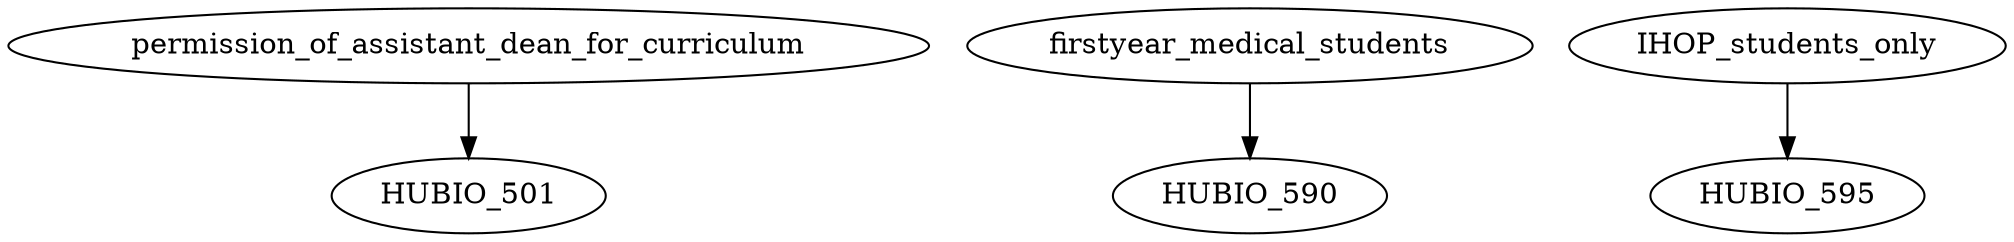 digraph G {
    edge [color=black];
    permission_of_assistant_dean_for_curriculum -> HUBIO_501;
    edge [color=black];
    firstyear_medical_students -> HUBIO_590;
    edge [color=black];
    IHOP_students_only -> HUBIO_595;
}
